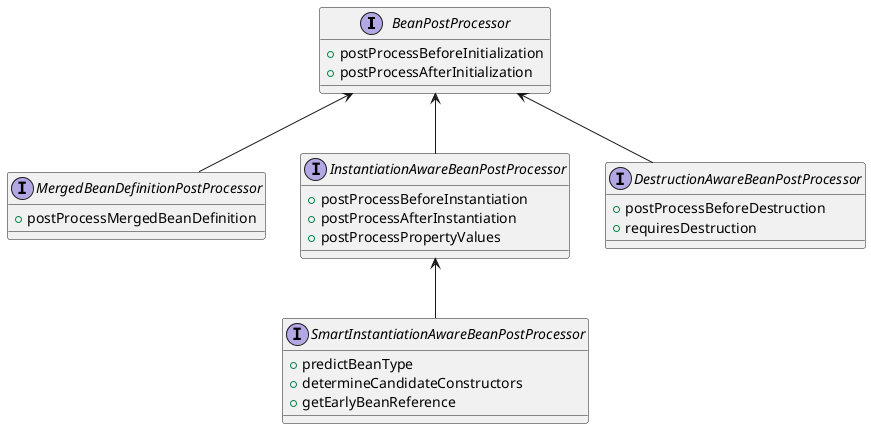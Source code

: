 @startuml BeanPostFactory

interface BeanPostProcessor {
    + postProcessBeforeInitialization
    + postProcessAfterInitialization
}

interface MergedBeanDefinitionPostProcessor {
    + postProcessMergedBeanDefinition
}

interface InstantiationAwareBeanPostProcessor {
    + postProcessBeforeInstantiation
    + postProcessAfterInstantiation
    + postProcessPropertyValues
}

interface DestructionAwareBeanPostProcessor {
    + postProcessBeforeDestruction
    + requiresDestruction
}

interface SmartInstantiationAwareBeanPostProcessor {
    + predictBeanType
    + determineCandidateConstructors
    + getEarlyBeanReference
}

BeanPostProcessor <-- MergedBeanDefinitionPostProcessor
BeanPostProcessor <-- InstantiationAwareBeanPostProcessor
BeanPostProcessor <-- DestructionAwareBeanPostProcessor

InstantiationAwareBeanPostProcessor <-- SmartInstantiationAwareBeanPostProcessor
@enduml